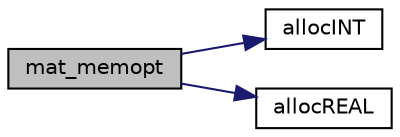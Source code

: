 digraph "mat_memopt"
{
  edge [fontname="Helvetica",fontsize="10",labelfontname="Helvetica",labelfontsize="10"];
  node [fontname="Helvetica",fontsize="10",shape=record];
  rankdir="LR";
  Node1867 [label="mat_memopt",height=0.2,width=0.4,color="black", fillcolor="grey75", style="filled", fontcolor="black"];
  Node1867 -> Node1868 [color="midnightblue",fontsize="10",style="solid",fontname="Helvetica"];
  Node1868 [label="allocINT",height=0.2,width=0.4,color="black", fillcolor="white", style="filled",URL="$d9/d18/lp__utils_8c.html#a2081b8e14a0691b7e3931fa280ad9e63"];
  Node1867 -> Node1869 [color="midnightblue",fontsize="10",style="solid",fontname="Helvetica"];
  Node1869 [label="allocREAL",height=0.2,width=0.4,color="black", fillcolor="white", style="filled",URL="$d9/d18/lp__utils_8c.html#a7b25e1f9aee74052b4b6df28443ebf48"];
}
